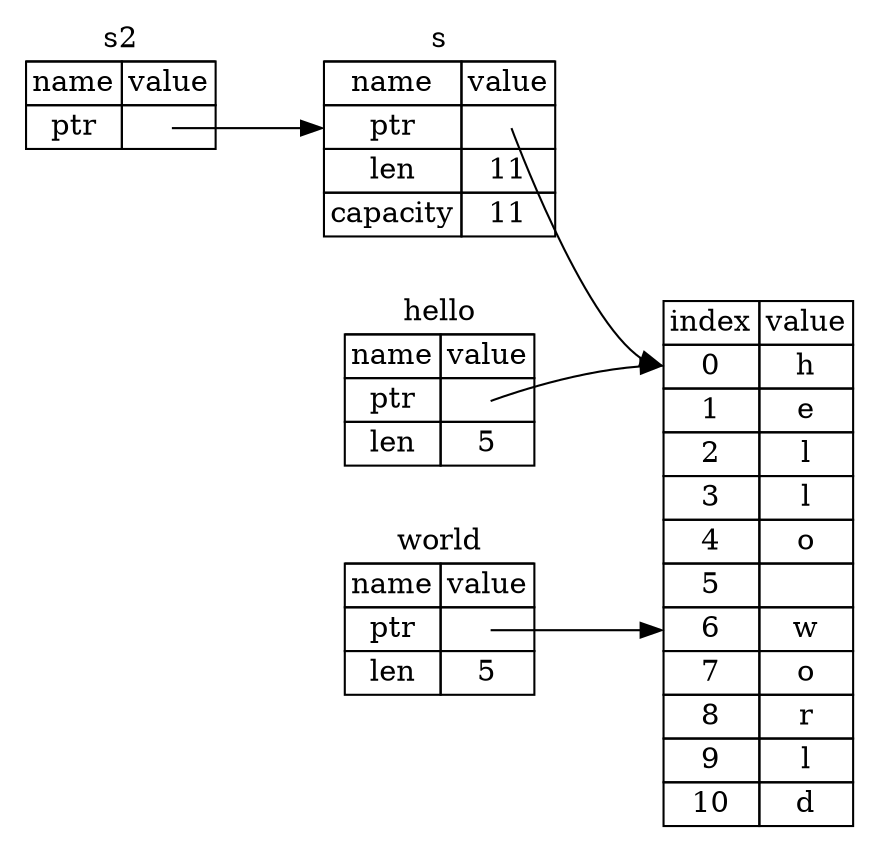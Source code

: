 digraph {
    rankdir=LR;
    overlap=false;
    dpi=300.0;
    node [shape="plaintext"];

    table3[label=<<TABLE BORDER="0" CELLBORDER="1" CELLSPACING="0">
        <TR><TD COLSPAN="2" SIDES="B">s</TD></TR>
        <TR><TD>name</TD><TD>value</TD></TR>
        <TR><TD port="pointee">ptr</TD><TD PORT="pointer"></TD></TR>
        <TR><TD>len</TD><TD>11</TD></TR>
        <TR><TD>capacity</TD><TD>11</TD></TR>
    </TABLE>>];

    table1[label=<<TABLE BORDER="0" CELLBORDER="1" CELLSPACING="0">
        <TR><TD COLSPAN="2" SIDES="B">hello</TD></TR>
        <TR><TD>name</TD><TD>value</TD></TR>
        <TR><TD>ptr</TD><TD PORT="pointer2"></TD></TR>
        <TR><TD>len</TD><TD>5</TD></TR>
    </TABLE>>];


    table0[label=<<TABLE BORDER="0" CELLBORDER="1" CELLSPACING="0">
        <TR><TD COLSPAN="2" SIDES="B">world</TD></TR>
        <TR><TD>name</TD><TD>value</TD></TR>
        <TR><TD>ptr</TD><TD PORT="pointer2"></TD></TR>
        <TR><TD>len</TD><TD>5</TD></TR>
    </TABLE>>];

    
    table4[label=<<TABLE BORDER="0" CELLBORDER="1" CELLSPACING="0">
        <TR><TD>index</TD><TD>value</TD></TR>
        <TR><TD PORT="pointee">0</TD><TD>h</TD></TR>
        <TR><TD>1</TD><TD>e</TD></TR>
        <TR><TD>2</TD><TD>l</TD></TR>
        <TR><TD>3</TD><TD>l</TD></TR>
        <TR><TD>4</TD><TD>o</TD></TR>
        <TR><TD>5</TD><TD> </TD></TR>
        <TR><TD PORT="pointee2">6</TD><TD>w</TD></TR>
        <TR><TD>7</TD><TD>o</TD></TR>
        <TR><TD>8</TD><TD>r</TD></TR>
        <TR><TD>9</TD><TD>l</TD></TR>
        <TR><TD>10</TD><TD>d</TD></TR>
    </TABLE>>];

    table5[label=<<TABLE BORDER="0" CELLBORDER="1" CELLSPACING="0">
        <TR><TD COLSPAN="2" SIDES="B">s2</TD></TR>
        <TR><TD>name</TD><TD>value</TD></TR>
        <TR><TD>ptr</TD><TD PORT="pointer"></TD></TR>
    </TABLE>>];

    edge[tailclip="false"];
    table3:pointer:c -> table4:pointee;
    table0:pointer2:c -> table4:pointee2;
    table1:pointer2:c -> table4:pointee;
    table5:pointer:c -> table3:pointee;

    {
        rank = same;
        table3 -> table1 -> table0 [style=invis];        
    }
}

